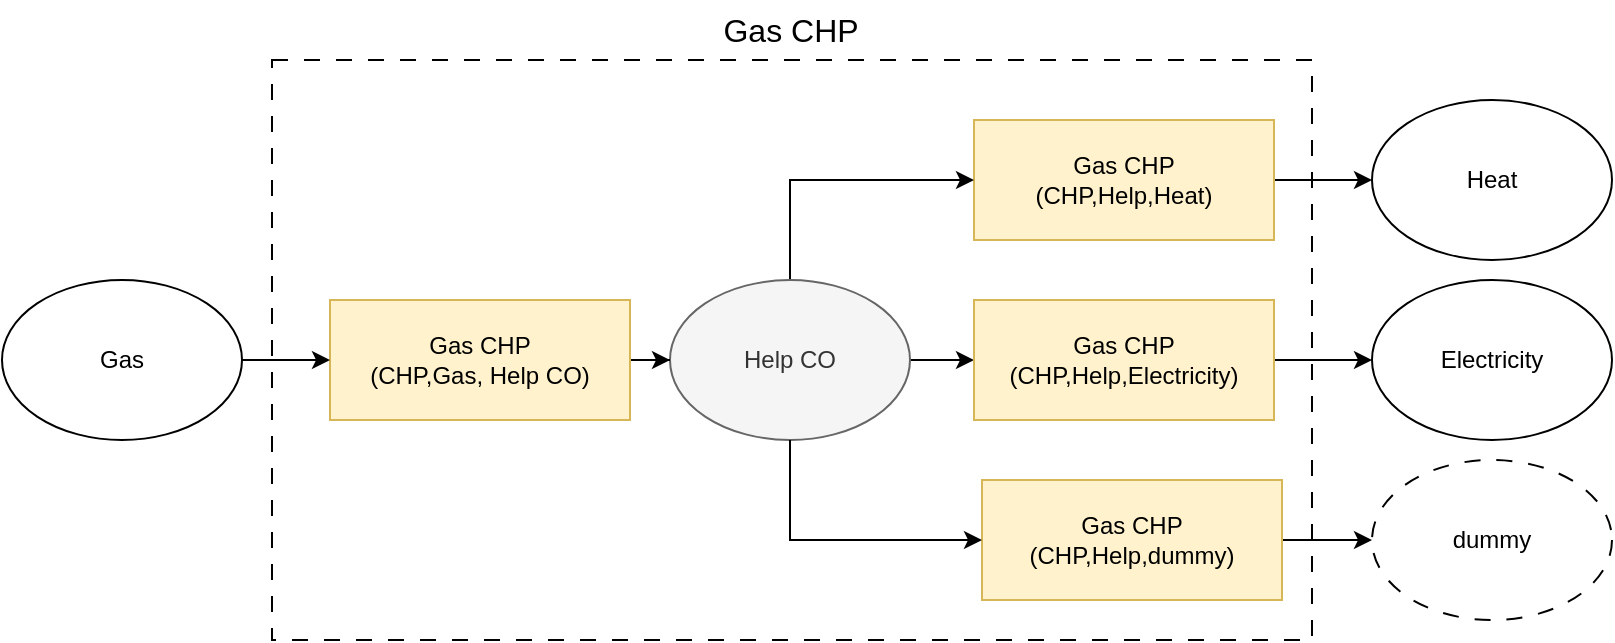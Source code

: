 <mxfile version="22.0.3" type="device">
  <diagram name="Page-1" id="0ZNZamLT8w-3952yi9kQ">
    <mxGraphModel dx="1765" dy="639" grid="1" gridSize="10" guides="1" tooltips="1" connect="1" arrows="1" fold="1" page="1" pageScale="1" pageWidth="850" pageHeight="1100" math="0" shadow="0">
      <root>
        <mxCell id="0" />
        <mxCell id="1" parent="0" />
        <mxCell id="Jq-fG1XbPtc49bKXzwB1-5" value="" style="rounded=0;whiteSpace=wrap;html=1;fillColor=none;dashed=1;dashPattern=8 8;" parent="1" vertex="1">
          <mxGeometry x="100" y="210" width="520" height="290" as="geometry" />
        </mxCell>
        <mxCell id="Jq-fG1XbPtc49bKXzwB1-21" value="" style="edgeStyle=orthogonalEdgeStyle;rounded=0;orthogonalLoop=1;jettySize=auto;html=1;" parent="1" source="Jq-fG1XbPtc49bKXzwB1-3" target="Jq-fG1XbPtc49bKXzwB1-9" edge="1">
          <mxGeometry relative="1" as="geometry" />
        </mxCell>
        <mxCell id="Jq-fG1XbPtc49bKXzwB1-3" value="Gas CHP&lt;br style=&quot;border-color: var(--border-color);&quot;&gt;(CHP,Help,Heat)" style="rounded=0;whiteSpace=wrap;html=1;fillColor=#fff2cc;strokeColor=#d6b656;" parent="1" vertex="1">
          <mxGeometry x="451" y="240" width="150" height="60" as="geometry" />
        </mxCell>
        <mxCell id="Jq-fG1XbPtc49bKXzwB1-8" value="Gas CHP" style="text;html=1;align=center;verticalAlign=middle;resizable=0;points=[];autosize=1;strokeColor=none;fillColor=none;fontSize=16;" parent="1" vertex="1">
          <mxGeometry x="314" y="180" width="90" height="30" as="geometry" />
        </mxCell>
        <mxCell id="Jq-fG1XbPtc49bKXzwB1-9" value="Heat" style="ellipse;whiteSpace=wrap;html=1;fillColor=#FFFFFF;strokeColor=#000000;" parent="1" vertex="1">
          <mxGeometry x="650" y="230" width="120" height="80" as="geometry" />
        </mxCell>
        <mxCell id="Jq-fG1XbPtc49bKXzwB1-10" value="Electricity" style="ellipse;whiteSpace=wrap;html=1;fillColor=default;strokeColor=#000000;" parent="1" vertex="1">
          <mxGeometry x="650" y="320" width="120" height="80" as="geometry" />
        </mxCell>
        <mxCell id="Jq-fG1XbPtc49bKXzwB1-17" value="" style="edgeStyle=orthogonalEdgeStyle;rounded=0;orthogonalLoop=1;jettySize=auto;html=1;entryX=0;entryY=0.5;entryDx=0;entryDy=0;exitX=0.5;exitY=0;exitDx=0;exitDy=0;" parent="1" source="Jq-fG1XbPtc49bKXzwB1-11" target="Jq-fG1XbPtc49bKXzwB1-3" edge="1">
          <mxGeometry relative="1" as="geometry" />
        </mxCell>
        <mxCell id="Jq-fG1XbPtc49bKXzwB1-24" value="" style="edgeStyle=orthogonalEdgeStyle;rounded=0;orthogonalLoop=1;jettySize=auto;html=1;entryX=0;entryY=0.5;entryDx=0;entryDy=0;" parent="1" source="Jq-fG1XbPtc49bKXzwB1-11" target="Jq-fG1XbPtc49bKXzwB1-12" edge="1">
          <mxGeometry relative="1" as="geometry" />
        </mxCell>
        <mxCell id="Jq-fG1XbPtc49bKXzwB1-11" value="Help CO" style="ellipse;whiteSpace=wrap;html=1;fillColor=#f5f5f5;fontColor=#333333;strokeColor=#666666;" parent="1" vertex="1">
          <mxGeometry x="299" y="320" width="120" height="80" as="geometry" />
        </mxCell>
        <mxCell id="Jq-fG1XbPtc49bKXzwB1-22" value="" style="edgeStyle=orthogonalEdgeStyle;rounded=0;orthogonalLoop=1;jettySize=auto;html=1;" parent="1" source="Jq-fG1XbPtc49bKXzwB1-12" target="Jq-fG1XbPtc49bKXzwB1-10" edge="1">
          <mxGeometry relative="1" as="geometry" />
        </mxCell>
        <mxCell id="Jq-fG1XbPtc49bKXzwB1-12" value="Gas CHP&lt;br style=&quot;border-color: var(--border-color);&quot;&gt;(CHP,Help,Electricity)" style="rounded=0;whiteSpace=wrap;html=1;fillColor=#fff2cc;strokeColor=#d6b656;" parent="1" vertex="1">
          <mxGeometry x="451" y="330" width="150" height="60" as="geometry" />
        </mxCell>
        <mxCell id="Jq-fG1XbPtc49bKXzwB1-16" value="" style="edgeStyle=orthogonalEdgeStyle;rounded=0;orthogonalLoop=1;jettySize=auto;html=1;" parent="1" source="Jq-fG1XbPtc49bKXzwB1-13" target="Jq-fG1XbPtc49bKXzwB1-11" edge="1">
          <mxGeometry relative="1" as="geometry" />
        </mxCell>
        <mxCell id="Jq-fG1XbPtc49bKXzwB1-13" value="Gas CHP&lt;br&gt;(CHP,Gas, Help CO)" style="rounded=0;whiteSpace=wrap;html=1;fillColor=#fff2cc;strokeColor=#d6b656;" parent="1" vertex="1">
          <mxGeometry x="129" y="330" width="150" height="60" as="geometry" />
        </mxCell>
        <mxCell id="Jq-fG1XbPtc49bKXzwB1-15" value="" style="edgeStyle=orthogonalEdgeStyle;rounded=0;orthogonalLoop=1;jettySize=auto;html=1;" parent="1" source="Jq-fG1XbPtc49bKXzwB1-14" target="Jq-fG1XbPtc49bKXzwB1-13" edge="1">
          <mxGeometry relative="1" as="geometry" />
        </mxCell>
        <mxCell id="Jq-fG1XbPtc49bKXzwB1-14" value="Gas" style="ellipse;whiteSpace=wrap;html=1;" parent="1" vertex="1">
          <mxGeometry x="-35" y="320" width="120" height="80" as="geometry" />
        </mxCell>
        <mxCell id="Jq-fG1XbPtc49bKXzwB1-32" value="" style="edgeStyle=orthogonalEdgeStyle;rounded=0;orthogonalLoop=1;jettySize=auto;html=1;" parent="1" source="Jq-fG1XbPtc49bKXzwB1-26" target="Jq-fG1XbPtc49bKXzwB1-31" edge="1">
          <mxGeometry relative="1" as="geometry" />
        </mxCell>
        <mxCell id="Jq-fG1XbPtc49bKXzwB1-26" value="Gas CHP&lt;br style=&quot;border-color: var(--border-color);&quot;&gt;(CHP,Help,dummy)" style="rounded=0;whiteSpace=wrap;html=1;fillColor=#fff2cc;strokeColor=#d6b656;" parent="1" vertex="1">
          <mxGeometry x="455" y="420" width="150" height="60" as="geometry" />
        </mxCell>
        <mxCell id="Jq-fG1XbPtc49bKXzwB1-30" value="" style="edgeStyle=orthogonalEdgeStyle;rounded=0;orthogonalLoop=1;jettySize=auto;html=1;entryX=0;entryY=0.5;entryDx=0;entryDy=0;exitX=0.5;exitY=1;exitDx=0;exitDy=0;" parent="1" source="Jq-fG1XbPtc49bKXzwB1-11" target="Jq-fG1XbPtc49bKXzwB1-26" edge="1">
          <mxGeometry relative="1" as="geometry" />
        </mxCell>
        <mxCell id="Jq-fG1XbPtc49bKXzwB1-31" value="dummy" style="ellipse;whiteSpace=wrap;html=1;dashed=1;dashPattern=8 8;" parent="1" vertex="1">
          <mxGeometry x="650" y="410" width="120" height="80" as="geometry" />
        </mxCell>
      </root>
    </mxGraphModel>
  </diagram>
</mxfile>
